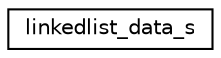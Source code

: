 digraph "Graphical Class Hierarchy"
{
  edge [fontname="Helvetica",fontsize="10",labelfontname="Helvetica",labelfontsize="10"];
  node [fontname="Helvetica",fontsize="10",shape=record];
  rankdir="LR";
  Node1 [label="linkedlist_data_s",height=0.2,width=0.4,color="black", fillcolor="white", style="filled",URL="$structlinkedlist__data__s.html"];
}
